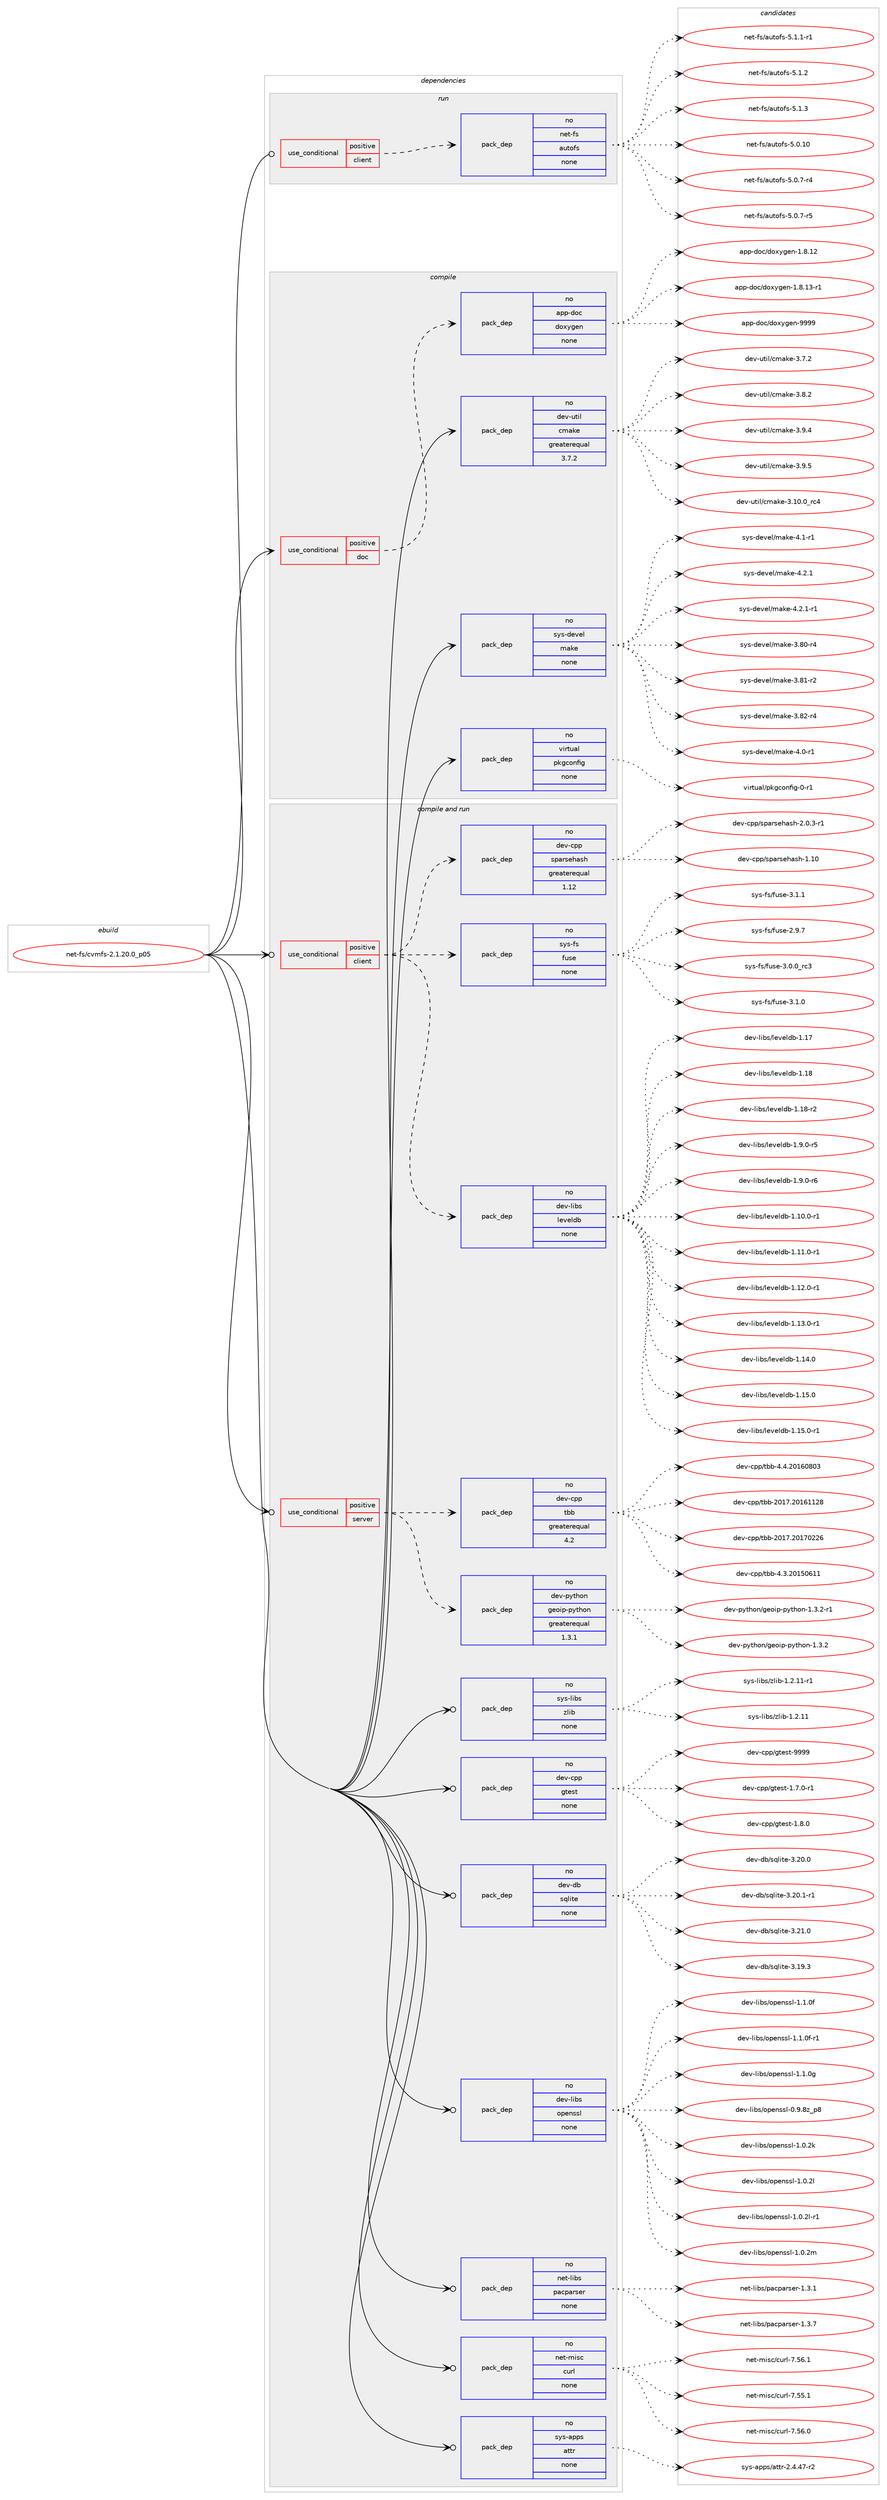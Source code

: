 digraph prolog {

# *************
# Graph options
# *************

newrank=true;
concentrate=true;
compound=true;
graph [rankdir=LR,fontname=Helvetica,fontsize=10,ranksep=1.5];#, ranksep=2.5, nodesep=0.2];
edge  [arrowhead=vee];
node  [fontname=Helvetica,fontsize=10];

# **********
# The ebuild
# **********

subgraph cluster_leftcol {
color=gray;
rank=same;
label=<<i>ebuild</i>>;
id [label="net-fs/cvmfs-2.1.20.0_p05", color=red, width=4, href="../net-fs/cvmfs-2.1.20.0_p05.svg"];
}

# ****************
# The dependencies
# ****************

subgraph cluster_midcol {
color=gray;
label=<<i>dependencies</i>>;
subgraph cluster_compile {
fillcolor="#eeeeee";
style=filled;
label=<<i>compile</i>>;
subgraph cond101301 {
dependency409460 [label=<<TABLE BORDER="0" CELLBORDER="1" CELLSPACING="0" CELLPADDING="4"><TR><TD ROWSPAN="3" CELLPADDING="10">use_conditional</TD></TR><TR><TD>positive</TD></TR><TR><TD>doc</TD></TR></TABLE>>, shape=none, color=red];
subgraph pack301383 {
dependency409461 [label=<<TABLE BORDER="0" CELLBORDER="1" CELLSPACING="0" CELLPADDING="4" WIDTH="220"><TR><TD ROWSPAN="6" CELLPADDING="30">pack_dep</TD></TR><TR><TD WIDTH="110">no</TD></TR><TR><TD>app-doc</TD></TR><TR><TD>doxygen</TD></TR><TR><TD>none</TD></TR><TR><TD></TD></TR></TABLE>>, shape=none, color=blue];
}
dependency409460:e -> dependency409461:w [weight=20,style="dashed",arrowhead="vee"];
}
id:e -> dependency409460:w [weight=20,style="solid",arrowhead="vee"];
subgraph pack301384 {
dependency409462 [label=<<TABLE BORDER="0" CELLBORDER="1" CELLSPACING="0" CELLPADDING="4" WIDTH="220"><TR><TD ROWSPAN="6" CELLPADDING="30">pack_dep</TD></TR><TR><TD WIDTH="110">no</TD></TR><TR><TD>dev-util</TD></TR><TR><TD>cmake</TD></TR><TR><TD>greaterequal</TD></TR><TR><TD>3.7.2</TD></TR></TABLE>>, shape=none, color=blue];
}
id:e -> dependency409462:w [weight=20,style="solid",arrowhead="vee"];
subgraph pack301385 {
dependency409463 [label=<<TABLE BORDER="0" CELLBORDER="1" CELLSPACING="0" CELLPADDING="4" WIDTH="220"><TR><TD ROWSPAN="6" CELLPADDING="30">pack_dep</TD></TR><TR><TD WIDTH="110">no</TD></TR><TR><TD>sys-devel</TD></TR><TR><TD>make</TD></TR><TR><TD>none</TD></TR><TR><TD></TD></TR></TABLE>>, shape=none, color=blue];
}
id:e -> dependency409463:w [weight=20,style="solid",arrowhead="vee"];
subgraph pack301386 {
dependency409464 [label=<<TABLE BORDER="0" CELLBORDER="1" CELLSPACING="0" CELLPADDING="4" WIDTH="220"><TR><TD ROWSPAN="6" CELLPADDING="30">pack_dep</TD></TR><TR><TD WIDTH="110">no</TD></TR><TR><TD>virtual</TD></TR><TR><TD>pkgconfig</TD></TR><TR><TD>none</TD></TR><TR><TD></TD></TR></TABLE>>, shape=none, color=blue];
}
id:e -> dependency409464:w [weight=20,style="solid",arrowhead="vee"];
}
subgraph cluster_compileandrun {
fillcolor="#eeeeee";
style=filled;
label=<<i>compile and run</i>>;
subgraph cond101302 {
dependency409465 [label=<<TABLE BORDER="0" CELLBORDER="1" CELLSPACING="0" CELLPADDING="4"><TR><TD ROWSPAN="3" CELLPADDING="10">use_conditional</TD></TR><TR><TD>positive</TD></TR><TR><TD>client</TD></TR></TABLE>>, shape=none, color=red];
subgraph pack301387 {
dependency409466 [label=<<TABLE BORDER="0" CELLBORDER="1" CELLSPACING="0" CELLPADDING="4" WIDTH="220"><TR><TD ROWSPAN="6" CELLPADDING="30">pack_dep</TD></TR><TR><TD WIDTH="110">no</TD></TR><TR><TD>dev-cpp</TD></TR><TR><TD>sparsehash</TD></TR><TR><TD>greaterequal</TD></TR><TR><TD>1.12</TD></TR></TABLE>>, shape=none, color=blue];
}
dependency409465:e -> dependency409466:w [weight=20,style="dashed",arrowhead="vee"];
subgraph pack301388 {
dependency409467 [label=<<TABLE BORDER="0" CELLBORDER="1" CELLSPACING="0" CELLPADDING="4" WIDTH="220"><TR><TD ROWSPAN="6" CELLPADDING="30">pack_dep</TD></TR><TR><TD WIDTH="110">no</TD></TR><TR><TD>dev-libs</TD></TR><TR><TD>leveldb</TD></TR><TR><TD>none</TD></TR><TR><TD></TD></TR></TABLE>>, shape=none, color=blue];
}
dependency409465:e -> dependency409467:w [weight=20,style="dashed",arrowhead="vee"];
subgraph pack301389 {
dependency409468 [label=<<TABLE BORDER="0" CELLBORDER="1" CELLSPACING="0" CELLPADDING="4" WIDTH="220"><TR><TD ROWSPAN="6" CELLPADDING="30">pack_dep</TD></TR><TR><TD WIDTH="110">no</TD></TR><TR><TD>sys-fs</TD></TR><TR><TD>fuse</TD></TR><TR><TD>none</TD></TR><TR><TD></TD></TR></TABLE>>, shape=none, color=blue];
}
dependency409465:e -> dependency409468:w [weight=20,style="dashed",arrowhead="vee"];
}
id:e -> dependency409465:w [weight=20,style="solid",arrowhead="odotvee"];
subgraph cond101303 {
dependency409469 [label=<<TABLE BORDER="0" CELLBORDER="1" CELLSPACING="0" CELLPADDING="4"><TR><TD ROWSPAN="3" CELLPADDING="10">use_conditional</TD></TR><TR><TD>positive</TD></TR><TR><TD>server</TD></TR></TABLE>>, shape=none, color=red];
subgraph pack301390 {
dependency409470 [label=<<TABLE BORDER="0" CELLBORDER="1" CELLSPACING="0" CELLPADDING="4" WIDTH="220"><TR><TD ROWSPAN="6" CELLPADDING="30">pack_dep</TD></TR><TR><TD WIDTH="110">no</TD></TR><TR><TD>dev-python</TD></TR><TR><TD>geoip-python</TD></TR><TR><TD>greaterequal</TD></TR><TR><TD>1.3.1</TD></TR></TABLE>>, shape=none, color=blue];
}
dependency409469:e -> dependency409470:w [weight=20,style="dashed",arrowhead="vee"];
subgraph pack301391 {
dependency409471 [label=<<TABLE BORDER="0" CELLBORDER="1" CELLSPACING="0" CELLPADDING="4" WIDTH="220"><TR><TD ROWSPAN="6" CELLPADDING="30">pack_dep</TD></TR><TR><TD WIDTH="110">no</TD></TR><TR><TD>dev-cpp</TD></TR><TR><TD>tbb</TD></TR><TR><TD>greaterequal</TD></TR><TR><TD>4.2</TD></TR></TABLE>>, shape=none, color=blue];
}
dependency409469:e -> dependency409471:w [weight=20,style="dashed",arrowhead="vee"];
}
id:e -> dependency409469:w [weight=20,style="solid",arrowhead="odotvee"];
subgraph pack301392 {
dependency409472 [label=<<TABLE BORDER="0" CELLBORDER="1" CELLSPACING="0" CELLPADDING="4" WIDTH="220"><TR><TD ROWSPAN="6" CELLPADDING="30">pack_dep</TD></TR><TR><TD WIDTH="110">no</TD></TR><TR><TD>dev-cpp</TD></TR><TR><TD>gtest</TD></TR><TR><TD>none</TD></TR><TR><TD></TD></TR></TABLE>>, shape=none, color=blue];
}
id:e -> dependency409472:w [weight=20,style="solid",arrowhead="odotvee"];
subgraph pack301393 {
dependency409473 [label=<<TABLE BORDER="0" CELLBORDER="1" CELLSPACING="0" CELLPADDING="4" WIDTH="220"><TR><TD ROWSPAN="6" CELLPADDING="30">pack_dep</TD></TR><TR><TD WIDTH="110">no</TD></TR><TR><TD>dev-db</TD></TR><TR><TD>sqlite</TD></TR><TR><TD>none</TD></TR><TR><TD></TD></TR></TABLE>>, shape=none, color=blue];
}
id:e -> dependency409473:w [weight=20,style="solid",arrowhead="odotvee"];
subgraph pack301394 {
dependency409474 [label=<<TABLE BORDER="0" CELLBORDER="1" CELLSPACING="0" CELLPADDING="4" WIDTH="220"><TR><TD ROWSPAN="6" CELLPADDING="30">pack_dep</TD></TR><TR><TD WIDTH="110">no</TD></TR><TR><TD>dev-libs</TD></TR><TR><TD>openssl</TD></TR><TR><TD>none</TD></TR><TR><TD></TD></TR></TABLE>>, shape=none, color=blue];
}
id:e -> dependency409474:w [weight=20,style="solid",arrowhead="odotvee"];
subgraph pack301395 {
dependency409475 [label=<<TABLE BORDER="0" CELLBORDER="1" CELLSPACING="0" CELLPADDING="4" WIDTH="220"><TR><TD ROWSPAN="6" CELLPADDING="30">pack_dep</TD></TR><TR><TD WIDTH="110">no</TD></TR><TR><TD>net-libs</TD></TR><TR><TD>pacparser</TD></TR><TR><TD>none</TD></TR><TR><TD></TD></TR></TABLE>>, shape=none, color=blue];
}
id:e -> dependency409475:w [weight=20,style="solid",arrowhead="odotvee"];
subgraph pack301396 {
dependency409476 [label=<<TABLE BORDER="0" CELLBORDER="1" CELLSPACING="0" CELLPADDING="4" WIDTH="220"><TR><TD ROWSPAN="6" CELLPADDING="30">pack_dep</TD></TR><TR><TD WIDTH="110">no</TD></TR><TR><TD>net-misc</TD></TR><TR><TD>curl</TD></TR><TR><TD>none</TD></TR><TR><TD></TD></TR></TABLE>>, shape=none, color=blue];
}
id:e -> dependency409476:w [weight=20,style="solid",arrowhead="odotvee"];
subgraph pack301397 {
dependency409477 [label=<<TABLE BORDER="0" CELLBORDER="1" CELLSPACING="0" CELLPADDING="4" WIDTH="220"><TR><TD ROWSPAN="6" CELLPADDING="30">pack_dep</TD></TR><TR><TD WIDTH="110">no</TD></TR><TR><TD>sys-apps</TD></TR><TR><TD>attr</TD></TR><TR><TD>none</TD></TR><TR><TD></TD></TR></TABLE>>, shape=none, color=blue];
}
id:e -> dependency409477:w [weight=20,style="solid",arrowhead="odotvee"];
subgraph pack301398 {
dependency409478 [label=<<TABLE BORDER="0" CELLBORDER="1" CELLSPACING="0" CELLPADDING="4" WIDTH="220"><TR><TD ROWSPAN="6" CELLPADDING="30">pack_dep</TD></TR><TR><TD WIDTH="110">no</TD></TR><TR><TD>sys-libs</TD></TR><TR><TD>zlib</TD></TR><TR><TD>none</TD></TR><TR><TD></TD></TR></TABLE>>, shape=none, color=blue];
}
id:e -> dependency409478:w [weight=20,style="solid",arrowhead="odotvee"];
}
subgraph cluster_run {
fillcolor="#eeeeee";
style=filled;
label=<<i>run</i>>;
subgraph cond101304 {
dependency409479 [label=<<TABLE BORDER="0" CELLBORDER="1" CELLSPACING="0" CELLPADDING="4"><TR><TD ROWSPAN="3" CELLPADDING="10">use_conditional</TD></TR><TR><TD>positive</TD></TR><TR><TD>client</TD></TR></TABLE>>, shape=none, color=red];
subgraph pack301399 {
dependency409480 [label=<<TABLE BORDER="0" CELLBORDER="1" CELLSPACING="0" CELLPADDING="4" WIDTH="220"><TR><TD ROWSPAN="6" CELLPADDING="30">pack_dep</TD></TR><TR><TD WIDTH="110">no</TD></TR><TR><TD>net-fs</TD></TR><TR><TD>autofs</TD></TR><TR><TD>none</TD></TR><TR><TD></TD></TR></TABLE>>, shape=none, color=blue];
}
dependency409479:e -> dependency409480:w [weight=20,style="dashed",arrowhead="vee"];
}
id:e -> dependency409479:w [weight=20,style="solid",arrowhead="odot"];
}
}

# **************
# The candidates
# **************

subgraph cluster_choices {
rank=same;
color=gray;
label=<<i>candidates</i>>;

subgraph choice301383 {
color=black;
nodesep=1;
choice9711211245100111994710011112012110310111045494656464950 [label="app-doc/doxygen-1.8.12", color=red, width=4,href="../app-doc/doxygen-1.8.12.svg"];
choice97112112451001119947100111120121103101110454946564649514511449 [label="app-doc/doxygen-1.8.13-r1", color=red, width=4,href="../app-doc/doxygen-1.8.13-r1.svg"];
choice971121124510011199471001111201211031011104557575757 [label="app-doc/doxygen-9999", color=red, width=4,href="../app-doc/doxygen-9999.svg"];
dependency409461:e -> choice9711211245100111994710011112012110310111045494656464950:w [style=dotted,weight="100"];
dependency409461:e -> choice97112112451001119947100111120121103101110454946564649514511449:w [style=dotted,weight="100"];
dependency409461:e -> choice971121124510011199471001111201211031011104557575757:w [style=dotted,weight="100"];
}
subgraph choice301384 {
color=black;
nodesep=1;
choice1001011184511711610510847991099710710145514649484648951149952 [label="dev-util/cmake-3.10.0_rc4", color=red, width=4,href="../dev-util/cmake-3.10.0_rc4.svg"];
choice10010111845117116105108479910997107101455146554650 [label="dev-util/cmake-3.7.2", color=red, width=4,href="../dev-util/cmake-3.7.2.svg"];
choice10010111845117116105108479910997107101455146564650 [label="dev-util/cmake-3.8.2", color=red, width=4,href="../dev-util/cmake-3.8.2.svg"];
choice10010111845117116105108479910997107101455146574652 [label="dev-util/cmake-3.9.4", color=red, width=4,href="../dev-util/cmake-3.9.4.svg"];
choice10010111845117116105108479910997107101455146574653 [label="dev-util/cmake-3.9.5", color=red, width=4,href="../dev-util/cmake-3.9.5.svg"];
dependency409462:e -> choice1001011184511711610510847991099710710145514649484648951149952:w [style=dotted,weight="100"];
dependency409462:e -> choice10010111845117116105108479910997107101455146554650:w [style=dotted,weight="100"];
dependency409462:e -> choice10010111845117116105108479910997107101455146564650:w [style=dotted,weight="100"];
dependency409462:e -> choice10010111845117116105108479910997107101455146574652:w [style=dotted,weight="100"];
dependency409462:e -> choice10010111845117116105108479910997107101455146574653:w [style=dotted,weight="100"];
}
subgraph choice301385 {
color=black;
nodesep=1;
choice11512111545100101118101108471099710710145514656484511452 [label="sys-devel/make-3.80-r4", color=red, width=4,href="../sys-devel/make-3.80-r4.svg"];
choice11512111545100101118101108471099710710145514656494511450 [label="sys-devel/make-3.81-r2", color=red, width=4,href="../sys-devel/make-3.81-r2.svg"];
choice11512111545100101118101108471099710710145514656504511452 [label="sys-devel/make-3.82-r4", color=red, width=4,href="../sys-devel/make-3.82-r4.svg"];
choice115121115451001011181011084710997107101455246484511449 [label="sys-devel/make-4.0-r1", color=red, width=4,href="../sys-devel/make-4.0-r1.svg"];
choice115121115451001011181011084710997107101455246494511449 [label="sys-devel/make-4.1-r1", color=red, width=4,href="../sys-devel/make-4.1-r1.svg"];
choice115121115451001011181011084710997107101455246504649 [label="sys-devel/make-4.2.1", color=red, width=4,href="../sys-devel/make-4.2.1.svg"];
choice1151211154510010111810110847109971071014552465046494511449 [label="sys-devel/make-4.2.1-r1", color=red, width=4,href="../sys-devel/make-4.2.1-r1.svg"];
dependency409463:e -> choice11512111545100101118101108471099710710145514656484511452:w [style=dotted,weight="100"];
dependency409463:e -> choice11512111545100101118101108471099710710145514656494511450:w [style=dotted,weight="100"];
dependency409463:e -> choice11512111545100101118101108471099710710145514656504511452:w [style=dotted,weight="100"];
dependency409463:e -> choice115121115451001011181011084710997107101455246484511449:w [style=dotted,weight="100"];
dependency409463:e -> choice115121115451001011181011084710997107101455246494511449:w [style=dotted,weight="100"];
dependency409463:e -> choice115121115451001011181011084710997107101455246504649:w [style=dotted,weight="100"];
dependency409463:e -> choice1151211154510010111810110847109971071014552465046494511449:w [style=dotted,weight="100"];
}
subgraph choice301386 {
color=black;
nodesep=1;
choice11810511411611797108471121071039911111010210510345484511449 [label="virtual/pkgconfig-0-r1", color=red, width=4,href="../virtual/pkgconfig-0-r1.svg"];
dependency409464:e -> choice11810511411611797108471121071039911111010210510345484511449:w [style=dotted,weight="100"];
}
subgraph choice301387 {
color=black;
nodesep=1;
choice10010111845991121124711511297114115101104971151044549464948 [label="dev-cpp/sparsehash-1.10", color=red, width=4,href="../dev-cpp/sparsehash-1.10.svg"];
choice10010111845991121124711511297114115101104971151044550464846514511449 [label="dev-cpp/sparsehash-2.0.3-r1", color=red, width=4,href="../dev-cpp/sparsehash-2.0.3-r1.svg"];
dependency409466:e -> choice10010111845991121124711511297114115101104971151044549464948:w [style=dotted,weight="100"];
dependency409466:e -> choice10010111845991121124711511297114115101104971151044550464846514511449:w [style=dotted,weight="100"];
}
subgraph choice301388 {
color=black;
nodesep=1;
choice10010111845108105981154710810111810110810098454946494846484511449 [label="dev-libs/leveldb-1.10.0-r1", color=red, width=4,href="../dev-libs/leveldb-1.10.0-r1.svg"];
choice10010111845108105981154710810111810110810098454946494946484511449 [label="dev-libs/leveldb-1.11.0-r1", color=red, width=4,href="../dev-libs/leveldb-1.11.0-r1.svg"];
choice10010111845108105981154710810111810110810098454946495046484511449 [label="dev-libs/leveldb-1.12.0-r1", color=red, width=4,href="../dev-libs/leveldb-1.12.0-r1.svg"];
choice10010111845108105981154710810111810110810098454946495146484511449 [label="dev-libs/leveldb-1.13.0-r1", color=red, width=4,href="../dev-libs/leveldb-1.13.0-r1.svg"];
choice1001011184510810598115471081011181011081009845494649524648 [label="dev-libs/leveldb-1.14.0", color=red, width=4,href="../dev-libs/leveldb-1.14.0.svg"];
choice1001011184510810598115471081011181011081009845494649534648 [label="dev-libs/leveldb-1.15.0", color=red, width=4,href="../dev-libs/leveldb-1.15.0.svg"];
choice10010111845108105981154710810111810110810098454946495346484511449 [label="dev-libs/leveldb-1.15.0-r1", color=red, width=4,href="../dev-libs/leveldb-1.15.0-r1.svg"];
choice100101118451081059811547108101118101108100984549464955 [label="dev-libs/leveldb-1.17", color=red, width=4,href="../dev-libs/leveldb-1.17.svg"];
choice100101118451081059811547108101118101108100984549464956 [label="dev-libs/leveldb-1.18", color=red, width=4,href="../dev-libs/leveldb-1.18.svg"];
choice1001011184510810598115471081011181011081009845494649564511450 [label="dev-libs/leveldb-1.18-r2", color=red, width=4,href="../dev-libs/leveldb-1.18-r2.svg"];
choice100101118451081059811547108101118101108100984549465746484511453 [label="dev-libs/leveldb-1.9.0-r5", color=red, width=4,href="../dev-libs/leveldb-1.9.0-r5.svg"];
choice100101118451081059811547108101118101108100984549465746484511454 [label="dev-libs/leveldb-1.9.0-r6", color=red, width=4,href="../dev-libs/leveldb-1.9.0-r6.svg"];
dependency409467:e -> choice10010111845108105981154710810111810110810098454946494846484511449:w [style=dotted,weight="100"];
dependency409467:e -> choice10010111845108105981154710810111810110810098454946494946484511449:w [style=dotted,weight="100"];
dependency409467:e -> choice10010111845108105981154710810111810110810098454946495046484511449:w [style=dotted,weight="100"];
dependency409467:e -> choice10010111845108105981154710810111810110810098454946495146484511449:w [style=dotted,weight="100"];
dependency409467:e -> choice1001011184510810598115471081011181011081009845494649524648:w [style=dotted,weight="100"];
dependency409467:e -> choice1001011184510810598115471081011181011081009845494649534648:w [style=dotted,weight="100"];
dependency409467:e -> choice10010111845108105981154710810111810110810098454946495346484511449:w [style=dotted,weight="100"];
dependency409467:e -> choice100101118451081059811547108101118101108100984549464955:w [style=dotted,weight="100"];
dependency409467:e -> choice100101118451081059811547108101118101108100984549464956:w [style=dotted,weight="100"];
dependency409467:e -> choice1001011184510810598115471081011181011081009845494649564511450:w [style=dotted,weight="100"];
dependency409467:e -> choice100101118451081059811547108101118101108100984549465746484511453:w [style=dotted,weight="100"];
dependency409467:e -> choice100101118451081059811547108101118101108100984549465746484511454:w [style=dotted,weight="100"];
}
subgraph choice301389 {
color=black;
nodesep=1;
choice1151211154510211547102117115101455046574655 [label="sys-fs/fuse-2.9.7", color=red, width=4,href="../sys-fs/fuse-2.9.7.svg"];
choice1151211154510211547102117115101455146484648951149951 [label="sys-fs/fuse-3.0.0_rc3", color=red, width=4,href="../sys-fs/fuse-3.0.0_rc3.svg"];
choice1151211154510211547102117115101455146494648 [label="sys-fs/fuse-3.1.0", color=red, width=4,href="../sys-fs/fuse-3.1.0.svg"];
choice1151211154510211547102117115101455146494649 [label="sys-fs/fuse-3.1.1", color=red, width=4,href="../sys-fs/fuse-3.1.1.svg"];
dependency409468:e -> choice1151211154510211547102117115101455046574655:w [style=dotted,weight="100"];
dependency409468:e -> choice1151211154510211547102117115101455146484648951149951:w [style=dotted,weight="100"];
dependency409468:e -> choice1151211154510211547102117115101455146494648:w [style=dotted,weight="100"];
dependency409468:e -> choice1151211154510211547102117115101455146494649:w [style=dotted,weight="100"];
}
subgraph choice301390 {
color=black;
nodesep=1;
choice100101118451121211161041111104710310111110511245112121116104111110454946514650 [label="dev-python/geoip-python-1.3.2", color=red, width=4,href="../dev-python/geoip-python-1.3.2.svg"];
choice1001011184511212111610411111047103101111105112451121211161041111104549465146504511449 [label="dev-python/geoip-python-1.3.2-r1", color=red, width=4,href="../dev-python/geoip-python-1.3.2-r1.svg"];
dependency409470:e -> choice100101118451121211161041111104710310111110511245112121116104111110454946514650:w [style=dotted,weight="100"];
dependency409470:e -> choice1001011184511212111610411111047103101111105112451121211161041111104549465146504511449:w [style=dotted,weight="100"];
}
subgraph choice301391 {
color=black;
nodesep=1;
choice10010111845991121124711698984550484955465048495449495056 [label="dev-cpp/tbb-2017.20161128", color=red, width=4,href="../dev-cpp/tbb-2017.20161128.svg"];
choice10010111845991121124711698984550484955465048495548505054 [label="dev-cpp/tbb-2017.20170226", color=red, width=4,href="../dev-cpp/tbb-2017.20170226.svg"];
choice100101118459911211247116989845524651465048495348544949 [label="dev-cpp/tbb-4.3.20150611", color=red, width=4,href="../dev-cpp/tbb-4.3.20150611.svg"];
choice100101118459911211247116989845524652465048495448564851 [label="dev-cpp/tbb-4.4.20160803", color=red, width=4,href="../dev-cpp/tbb-4.4.20160803.svg"];
dependency409471:e -> choice10010111845991121124711698984550484955465048495449495056:w [style=dotted,weight="100"];
dependency409471:e -> choice10010111845991121124711698984550484955465048495548505054:w [style=dotted,weight="100"];
dependency409471:e -> choice100101118459911211247116989845524651465048495348544949:w [style=dotted,weight="100"];
dependency409471:e -> choice100101118459911211247116989845524652465048495448564851:w [style=dotted,weight="100"];
}
subgraph choice301392 {
color=black;
nodesep=1;
choice1001011184599112112471031161011151164549465546484511449 [label="dev-cpp/gtest-1.7.0-r1", color=red, width=4,href="../dev-cpp/gtest-1.7.0-r1.svg"];
choice100101118459911211247103116101115116454946564648 [label="dev-cpp/gtest-1.8.0", color=red, width=4,href="../dev-cpp/gtest-1.8.0.svg"];
choice1001011184599112112471031161011151164557575757 [label="dev-cpp/gtest-9999", color=red, width=4,href="../dev-cpp/gtest-9999.svg"];
dependency409472:e -> choice1001011184599112112471031161011151164549465546484511449:w [style=dotted,weight="100"];
dependency409472:e -> choice100101118459911211247103116101115116454946564648:w [style=dotted,weight="100"];
dependency409472:e -> choice1001011184599112112471031161011151164557575757:w [style=dotted,weight="100"];
}
subgraph choice301393 {
color=black;
nodesep=1;
choice10010111845100984711511310810511610145514649574651 [label="dev-db/sqlite-3.19.3", color=red, width=4,href="../dev-db/sqlite-3.19.3.svg"];
choice10010111845100984711511310810511610145514650484648 [label="dev-db/sqlite-3.20.0", color=red, width=4,href="../dev-db/sqlite-3.20.0.svg"];
choice100101118451009847115113108105116101455146504846494511449 [label="dev-db/sqlite-3.20.1-r1", color=red, width=4,href="../dev-db/sqlite-3.20.1-r1.svg"];
choice10010111845100984711511310810511610145514650494648 [label="dev-db/sqlite-3.21.0", color=red, width=4,href="../dev-db/sqlite-3.21.0.svg"];
dependency409473:e -> choice10010111845100984711511310810511610145514649574651:w [style=dotted,weight="100"];
dependency409473:e -> choice10010111845100984711511310810511610145514650484648:w [style=dotted,weight="100"];
dependency409473:e -> choice100101118451009847115113108105116101455146504846494511449:w [style=dotted,weight="100"];
dependency409473:e -> choice10010111845100984711511310810511610145514650494648:w [style=dotted,weight="100"];
}
subgraph choice301394 {
color=black;
nodesep=1;
choice1001011184510810598115471111121011101151151084548465746561229511256 [label="dev-libs/openssl-0.9.8z_p8", color=red, width=4,href="../dev-libs/openssl-0.9.8z_p8.svg"];
choice100101118451081059811547111112101110115115108454946484650107 [label="dev-libs/openssl-1.0.2k", color=red, width=4,href="../dev-libs/openssl-1.0.2k.svg"];
choice100101118451081059811547111112101110115115108454946484650108 [label="dev-libs/openssl-1.0.2l", color=red, width=4,href="../dev-libs/openssl-1.0.2l.svg"];
choice1001011184510810598115471111121011101151151084549464846501084511449 [label="dev-libs/openssl-1.0.2l-r1", color=red, width=4,href="../dev-libs/openssl-1.0.2l-r1.svg"];
choice100101118451081059811547111112101110115115108454946484650109 [label="dev-libs/openssl-1.0.2m", color=red, width=4,href="../dev-libs/openssl-1.0.2m.svg"];
choice100101118451081059811547111112101110115115108454946494648102 [label="dev-libs/openssl-1.1.0f", color=red, width=4,href="../dev-libs/openssl-1.1.0f.svg"];
choice1001011184510810598115471111121011101151151084549464946481024511449 [label="dev-libs/openssl-1.1.0f-r1", color=red, width=4,href="../dev-libs/openssl-1.1.0f-r1.svg"];
choice100101118451081059811547111112101110115115108454946494648103 [label="dev-libs/openssl-1.1.0g", color=red, width=4,href="../dev-libs/openssl-1.1.0g.svg"];
dependency409474:e -> choice1001011184510810598115471111121011101151151084548465746561229511256:w [style=dotted,weight="100"];
dependency409474:e -> choice100101118451081059811547111112101110115115108454946484650107:w [style=dotted,weight="100"];
dependency409474:e -> choice100101118451081059811547111112101110115115108454946484650108:w [style=dotted,weight="100"];
dependency409474:e -> choice1001011184510810598115471111121011101151151084549464846501084511449:w [style=dotted,weight="100"];
dependency409474:e -> choice100101118451081059811547111112101110115115108454946484650109:w [style=dotted,weight="100"];
dependency409474:e -> choice100101118451081059811547111112101110115115108454946494648102:w [style=dotted,weight="100"];
dependency409474:e -> choice1001011184510810598115471111121011101151151084549464946481024511449:w [style=dotted,weight="100"];
dependency409474:e -> choice100101118451081059811547111112101110115115108454946494648103:w [style=dotted,weight="100"];
}
subgraph choice301395 {
color=black;
nodesep=1;
choice110101116451081059811547112979911297114115101114454946514649 [label="net-libs/pacparser-1.3.1", color=red, width=4,href="../net-libs/pacparser-1.3.1.svg"];
choice110101116451081059811547112979911297114115101114454946514655 [label="net-libs/pacparser-1.3.7", color=red, width=4,href="../net-libs/pacparser-1.3.7.svg"];
dependency409475:e -> choice110101116451081059811547112979911297114115101114454946514649:w [style=dotted,weight="100"];
dependency409475:e -> choice110101116451081059811547112979911297114115101114454946514655:w [style=dotted,weight="100"];
}
subgraph choice301396 {
color=black;
nodesep=1;
choice1101011164510910511599479911711410845554653534649 [label="net-misc/curl-7.55.1", color=red, width=4,href="../net-misc/curl-7.55.1.svg"];
choice1101011164510910511599479911711410845554653544648 [label="net-misc/curl-7.56.0", color=red, width=4,href="../net-misc/curl-7.56.0.svg"];
choice1101011164510910511599479911711410845554653544649 [label="net-misc/curl-7.56.1", color=red, width=4,href="../net-misc/curl-7.56.1.svg"];
dependency409476:e -> choice1101011164510910511599479911711410845554653534649:w [style=dotted,weight="100"];
dependency409476:e -> choice1101011164510910511599479911711410845554653544648:w [style=dotted,weight="100"];
dependency409476:e -> choice1101011164510910511599479911711410845554653544649:w [style=dotted,weight="100"];
}
subgraph choice301397 {
color=black;
nodesep=1;
choice11512111545971121121154797116116114455046524652554511450 [label="sys-apps/attr-2.4.47-r2", color=red, width=4,href="../sys-apps/attr-2.4.47-r2.svg"];
dependency409477:e -> choice11512111545971121121154797116116114455046524652554511450:w [style=dotted,weight="100"];
}
subgraph choice301398 {
color=black;
nodesep=1;
choice1151211154510810598115471221081059845494650464949 [label="sys-libs/zlib-1.2.11", color=red, width=4,href="../sys-libs/zlib-1.2.11.svg"];
choice11512111545108105981154712210810598454946504649494511449 [label="sys-libs/zlib-1.2.11-r1", color=red, width=4,href="../sys-libs/zlib-1.2.11-r1.svg"];
dependency409478:e -> choice1151211154510810598115471221081059845494650464949:w [style=dotted,weight="100"];
dependency409478:e -> choice11512111545108105981154712210810598454946504649494511449:w [style=dotted,weight="100"];
}
subgraph choice301399 {
color=black;
nodesep=1;
choice11010111645102115479711711611110211545534648464948 [label="net-fs/autofs-5.0.10", color=red, width=4,href="../net-fs/autofs-5.0.10.svg"];
choice1101011164510211547971171161111021154553464846554511452 [label="net-fs/autofs-5.0.7-r4", color=red, width=4,href="../net-fs/autofs-5.0.7-r4.svg"];
choice1101011164510211547971171161111021154553464846554511453 [label="net-fs/autofs-5.0.7-r5", color=red, width=4,href="../net-fs/autofs-5.0.7-r5.svg"];
choice1101011164510211547971171161111021154553464946494511449 [label="net-fs/autofs-5.1.1-r1", color=red, width=4,href="../net-fs/autofs-5.1.1-r1.svg"];
choice110101116451021154797117116111102115455346494650 [label="net-fs/autofs-5.1.2", color=red, width=4,href="../net-fs/autofs-5.1.2.svg"];
choice110101116451021154797117116111102115455346494651 [label="net-fs/autofs-5.1.3", color=red, width=4,href="../net-fs/autofs-5.1.3.svg"];
dependency409480:e -> choice11010111645102115479711711611110211545534648464948:w [style=dotted,weight="100"];
dependency409480:e -> choice1101011164510211547971171161111021154553464846554511452:w [style=dotted,weight="100"];
dependency409480:e -> choice1101011164510211547971171161111021154553464846554511453:w [style=dotted,weight="100"];
dependency409480:e -> choice1101011164510211547971171161111021154553464946494511449:w [style=dotted,weight="100"];
dependency409480:e -> choice110101116451021154797117116111102115455346494650:w [style=dotted,weight="100"];
dependency409480:e -> choice110101116451021154797117116111102115455346494651:w [style=dotted,weight="100"];
}
}

}
